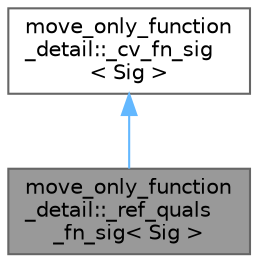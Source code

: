 digraph "move_only_function_detail::_ref_quals_fn_sig&lt; Sig &gt;"
{
 // LATEX_PDF_SIZE
  bgcolor="transparent";
  edge [fontname=Helvetica,fontsize=10,labelfontname=Helvetica,labelfontsize=10];
  node [fontname=Helvetica,fontsize=10,shape=box,height=0.2,width=0.4];
  Node1 [id="Node000001",label="move_only_function\l_detail::_ref_quals\l_fn_sig\< Sig \>",height=0.2,width=0.4,color="gray40", fillcolor="grey60", style="filled", fontcolor="black",tooltip=" "];
  Node2 -> Node1 [id="edge1_Node000001_Node000002",dir="back",color="steelblue1",style="solid",tooltip=" "];
  Node2 [id="Node000002",label="move_only_function\l_detail::_cv_fn_sig\l\< Sig \>",height=0.2,width=0.4,color="gray40", fillcolor="white", style="filled",URL="$structmove__only__function__detail_1_1__cv__fn__sig.html",tooltip=" "];
}
